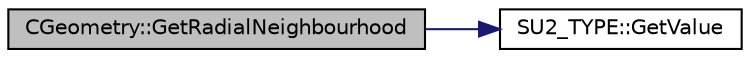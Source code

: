 digraph "CGeometry::GetRadialNeighbourhood"
{
  edge [fontname="Helvetica",fontsize="10",labelfontname="Helvetica",labelfontsize="10"];
  node [fontname="Helvetica",fontsize="10",shape=record];
  rankdir="LR";
  Node1645 [label="CGeometry::GetRadialNeighbourhood",height=0.2,width=0.4,color="black", fillcolor="grey75", style="filled", fontcolor="black"];
  Node1645 -> Node1646 [color="midnightblue",fontsize="10",style="solid",fontname="Helvetica"];
  Node1646 [label="SU2_TYPE::GetValue",height=0.2,width=0.4,color="black", fillcolor="white", style="filled",URL="$namespace_s_u2___t_y_p_e.html#a0ed43473f5a450ce028d088427bf10cb",tooltip="Get the (primitive) value of the datatype (needs to be implemented for each new type). "];
}
